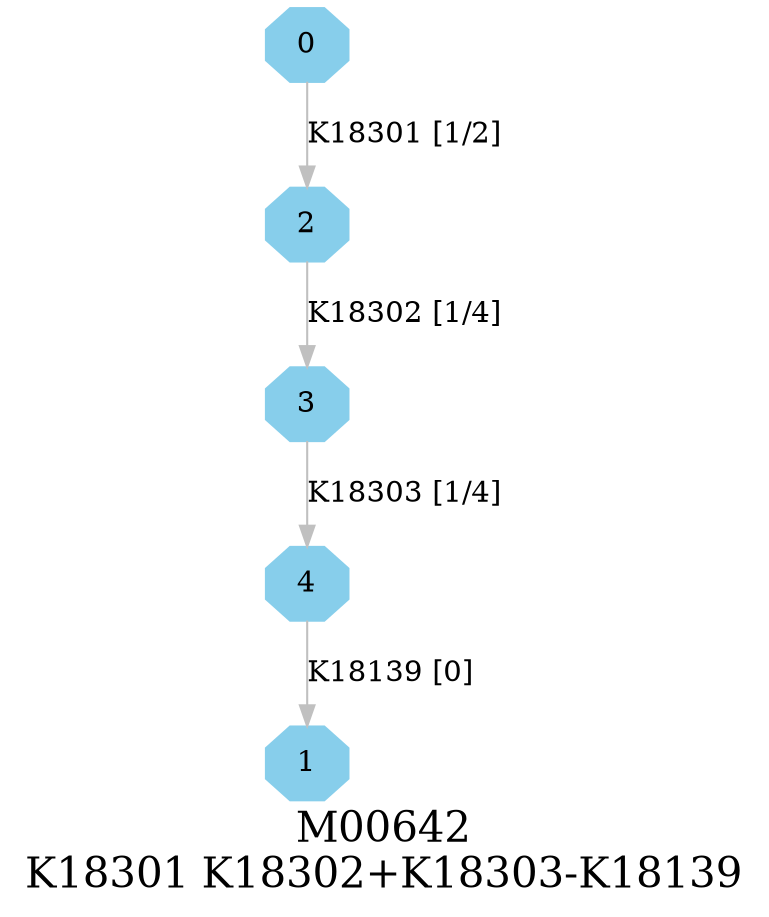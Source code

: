 digraph G {
graph [label="M00642
K18301 K18302+K18303-K18139",fontsize=20];
node [shape=box,style=filled];
edge [len=3,color=grey];
{node [width=.3,height=.3,shape=octagon,style=filled,color=skyblue] 0 1 2 3 4 }
0 -> 2 [label="K18301 [1/2]"];
2 -> 3 [label="K18302 [1/4]"];
3 -> 4 [label="K18303 [1/4]"];
4 -> 1 [label="K18139 [0]"];
}